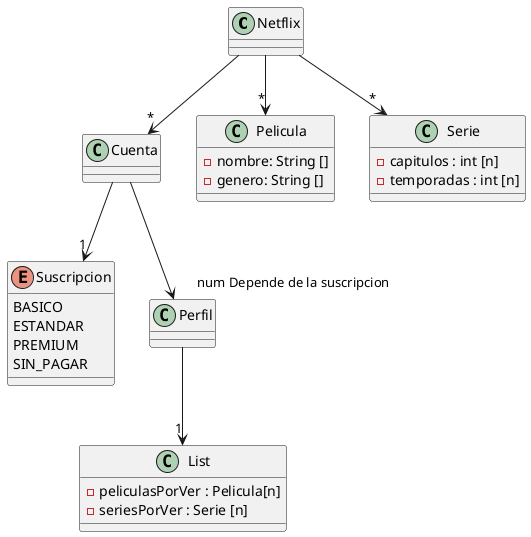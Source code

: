 @startuml
'https://plantuml.com/class-diagram


Netflix --> "*" Cuenta
Netflix --> "*"Pelicula
Netflix --> "*"Serie
Cuenta --> "1" Suscripcion
Cuenta --> "num Depende de la suscripcion"Perfil
Perfil --> "1" List

class Netflix {
}
enum Suscripcion{
    BASICO
    ESTANDAR
    PREMIUM
    SIN_PAGAR
}
class Pelicula  {
    - nombre: String []
    - genero: String []
}
class Serie {
    - capitulos : int [n]
    - temporadas : int [n]
}
class List {
    - peliculasPorVer : Pelicula[n]
    - seriesPorVer : Serie [n]

}


@enduml